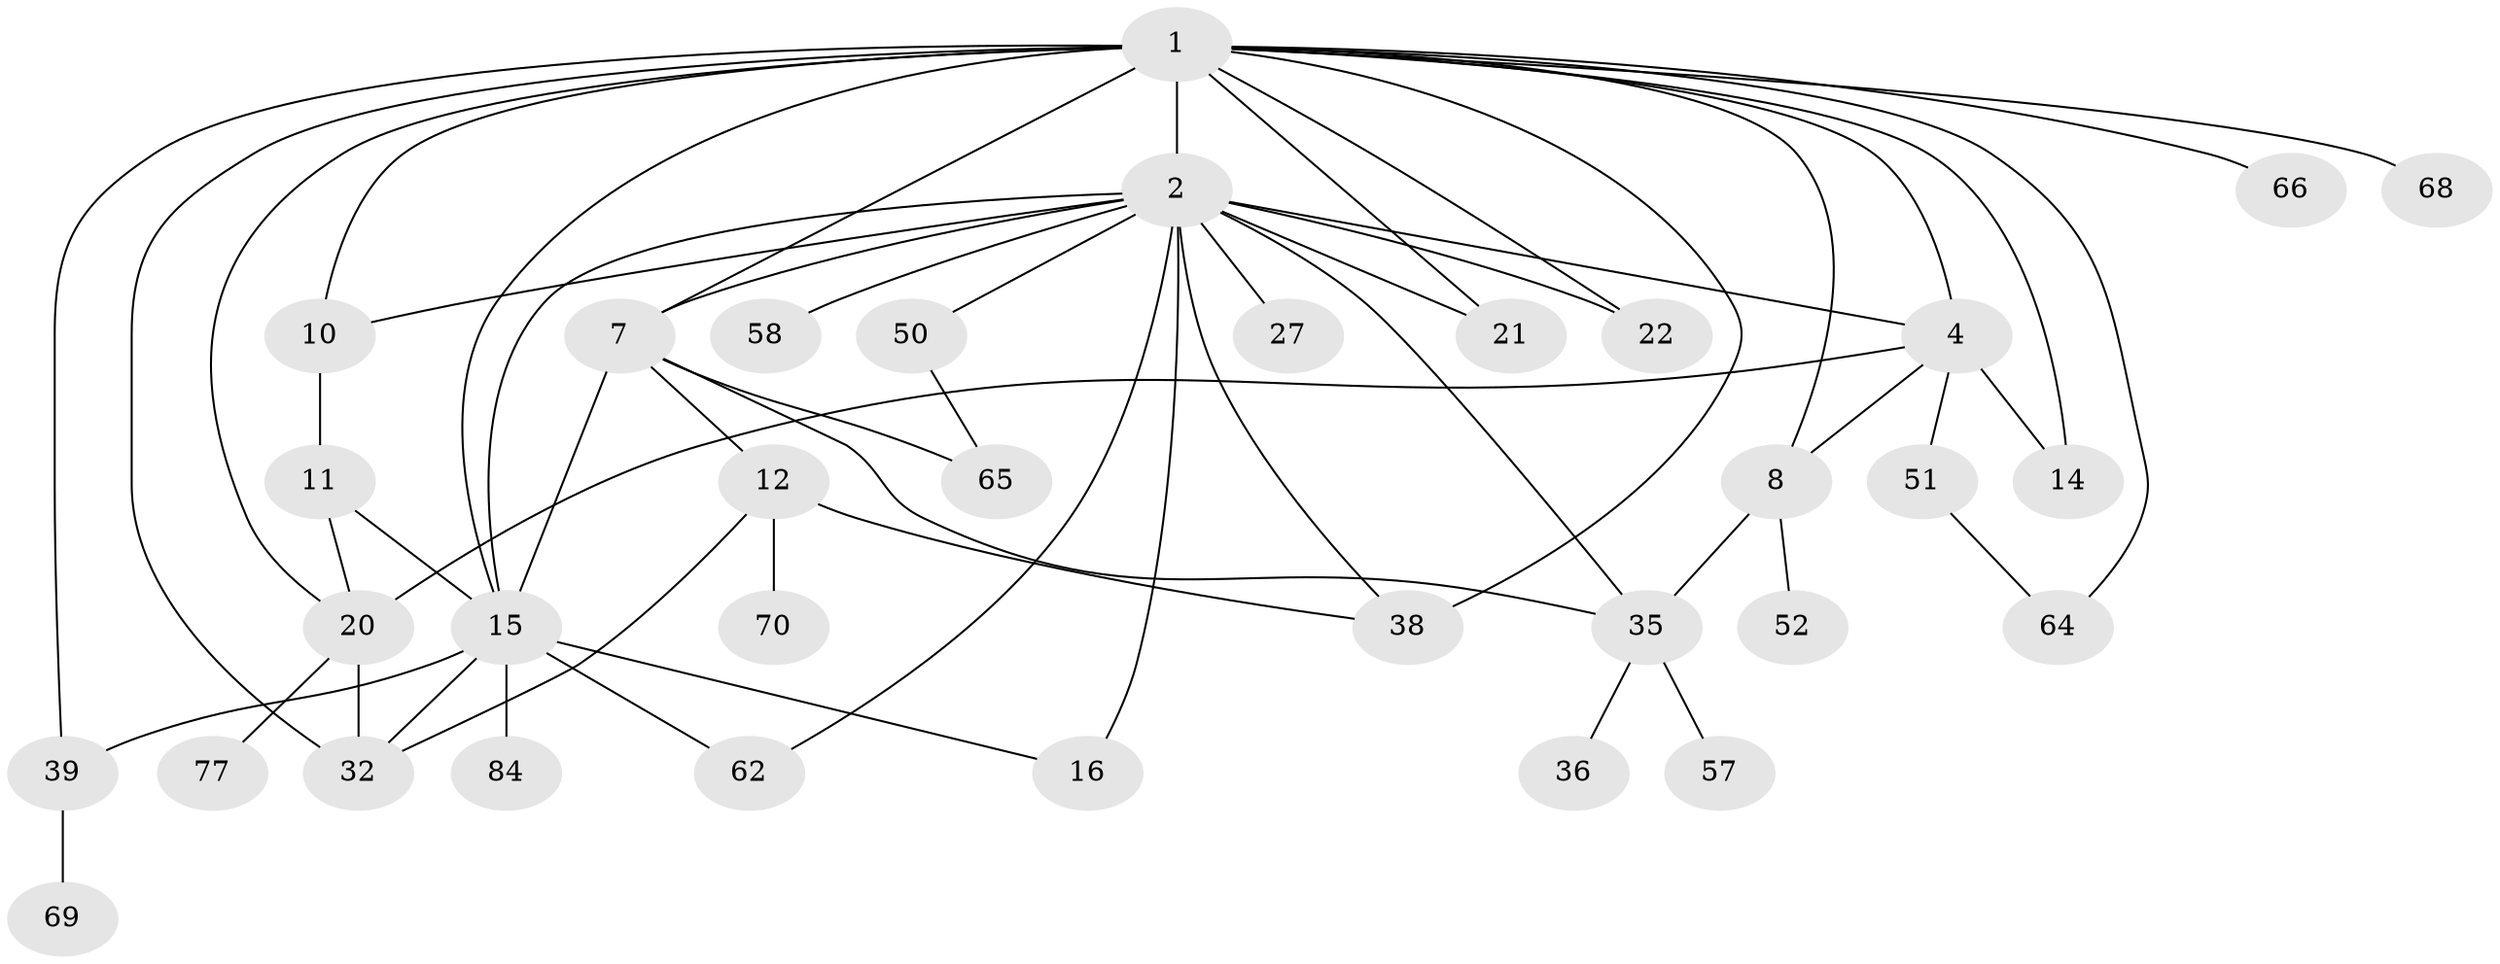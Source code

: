 // original degree distribution, {7: 0.023529411764705882, 6: 0.047058823529411764, 8: 0.011764705882352941, 5: 0.11764705882352941, 4: 0.1411764705882353, 3: 0.16470588235294117, 2: 0.3058823529411765, 1: 0.18823529411764706}
// Generated by graph-tools (version 1.1) at 2025/16/03/04/25 18:16:49]
// undirected, 34 vertices, 57 edges
graph export_dot {
graph [start="1"]
  node [color=gray90,style=filled];
  1 [super="+6+26"];
  2 [super="+3"];
  4 [super="+33+5+30+19"];
  7 [super="+46+24"];
  8;
  10;
  11 [super="+18+55"];
  12 [super="+17"];
  14 [super="+25"];
  15 [super="+54+29+44"];
  16 [super="+42"];
  20 [super="+72+43+40"];
  21;
  22 [super="+31"];
  27;
  32 [super="+56"];
  35;
  36;
  38 [super="+82"];
  39;
  50;
  51;
  52;
  57;
  58;
  62 [super="+71"];
  64;
  65;
  66;
  68;
  69;
  70;
  77;
  84;
  1 -- 2 [weight=2];
  1 -- 21;
  1 -- 20 [weight=4];
  1 -- 14 [weight=2];
  1 -- 64;
  1 -- 32;
  1 -- 4 [weight=2];
  1 -- 38 [weight=2];
  1 -- 39;
  1 -- 7 [weight=3];
  1 -- 8;
  1 -- 10;
  1 -- 15 [weight=2];
  1 -- 22;
  1 -- 66;
  1 -- 68;
  2 -- 16;
  2 -- 50;
  2 -- 62;
  2 -- 35;
  2 -- 4 [weight=4];
  2 -- 38;
  2 -- 7;
  2 -- 10;
  2 -- 15 [weight=2];
  2 -- 21;
  2 -- 22;
  2 -- 58;
  2 -- 27;
  4 -- 14;
  4 -- 51;
  4 -- 20 [weight=4];
  4 -- 8;
  7 -- 12;
  7 -- 65;
  7 -- 35;
  7 -- 15;
  8 -- 35;
  8 -- 52;
  10 -- 11;
  11 -- 15;
  11 -- 20;
  12 -- 32;
  12 -- 38;
  12 -- 70;
  15 -- 39;
  15 -- 84;
  15 -- 32;
  15 -- 16;
  15 -- 62;
  20 -- 32 [weight=3];
  20 -- 77;
  35 -- 36;
  35 -- 57;
  39 -- 69;
  50 -- 65;
  51 -- 64;
}
